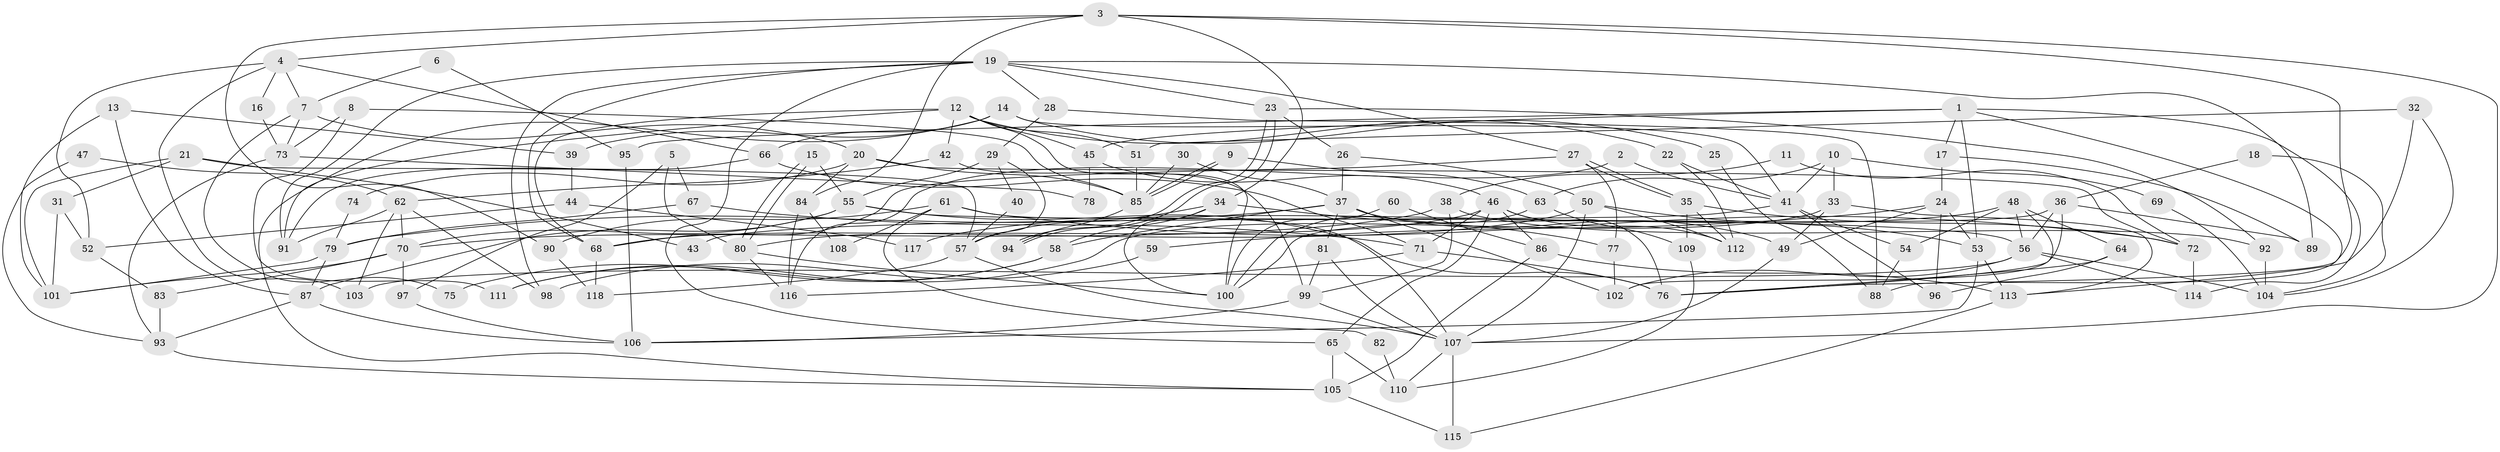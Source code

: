 // Generated by graph-tools (version 1.1) at 2025/02/03/09/25 03:02:14]
// undirected, 118 vertices, 236 edges
graph export_dot {
graph [start="1"]
  node [color=gray90,style=filled];
  1;
  2;
  3;
  4;
  5;
  6;
  7;
  8;
  9;
  10;
  11;
  12;
  13;
  14;
  15;
  16;
  17;
  18;
  19;
  20;
  21;
  22;
  23;
  24;
  25;
  26;
  27;
  28;
  29;
  30;
  31;
  32;
  33;
  34;
  35;
  36;
  37;
  38;
  39;
  40;
  41;
  42;
  43;
  44;
  45;
  46;
  47;
  48;
  49;
  50;
  51;
  52;
  53;
  54;
  55;
  56;
  57;
  58;
  59;
  60;
  61;
  62;
  63;
  64;
  65;
  66;
  67;
  68;
  69;
  70;
  71;
  72;
  73;
  74;
  75;
  76;
  77;
  78;
  79;
  80;
  81;
  82;
  83;
  84;
  85;
  86;
  87;
  88;
  89;
  90;
  91;
  92;
  93;
  94;
  95;
  96;
  97;
  98;
  99;
  100;
  101;
  102;
  103;
  104;
  105;
  106;
  107;
  108;
  109;
  110;
  111;
  112;
  113;
  114;
  115;
  116;
  117;
  118;
  1 -- 88;
  1 -- 45;
  1 -- 17;
  1 -- 53;
  1 -- 95;
  1 -- 114;
  2 -- 116;
  2 -- 41;
  3 -- 107;
  3 -- 34;
  3 -- 4;
  3 -- 76;
  3 -- 84;
  3 -- 90;
  4 -- 7;
  4 -- 16;
  4 -- 52;
  4 -- 66;
  4 -- 103;
  5 -- 97;
  5 -- 80;
  5 -- 67;
  6 -- 95;
  6 -- 7;
  7 -- 73;
  7 -- 20;
  7 -- 75;
  8 -- 111;
  8 -- 85;
  8 -- 73;
  9 -- 63;
  9 -- 85;
  9 -- 85;
  10 -- 41;
  10 -- 33;
  10 -- 63;
  10 -- 69;
  11 -- 38;
  11 -- 72;
  12 -- 42;
  12 -- 68;
  12 -- 22;
  12 -- 45;
  12 -- 51;
  12 -- 91;
  12 -- 100;
  13 -- 101;
  13 -- 87;
  13 -- 39;
  14 -- 105;
  14 -- 66;
  14 -- 25;
  14 -- 39;
  14 -- 41;
  15 -- 80;
  15 -- 80;
  15 -- 55;
  16 -- 73;
  17 -- 89;
  17 -- 24;
  18 -- 104;
  18 -- 36;
  19 -- 68;
  19 -- 23;
  19 -- 27;
  19 -- 28;
  19 -- 65;
  19 -- 89;
  19 -- 91;
  19 -- 98;
  20 -- 72;
  20 -- 84;
  20 -- 74;
  20 -- 85;
  21 -- 31;
  21 -- 101;
  21 -- 43;
  21 -- 57;
  22 -- 41;
  22 -- 112;
  23 -- 94;
  23 -- 94;
  23 -- 26;
  23 -- 92;
  24 -- 49;
  24 -- 53;
  24 -- 59;
  24 -- 96;
  25 -- 88;
  26 -- 37;
  26 -- 50;
  27 -- 35;
  27 -- 35;
  27 -- 68;
  27 -- 77;
  28 -- 29;
  28 -- 88;
  29 -- 55;
  29 -- 57;
  29 -- 40;
  30 -- 85;
  30 -- 37;
  31 -- 101;
  31 -- 52;
  32 -- 113;
  32 -- 51;
  32 -- 104;
  33 -- 49;
  33 -- 113;
  33 -- 111;
  34 -- 57;
  34 -- 100;
  34 -- 58;
  34 -- 77;
  35 -- 112;
  35 -- 72;
  35 -- 109;
  36 -- 102;
  36 -- 100;
  36 -- 56;
  36 -- 89;
  37 -- 81;
  37 -- 102;
  37 -- 49;
  37 -- 58;
  37 -- 79;
  38 -- 92;
  38 -- 99;
  38 -- 70;
  39 -- 44;
  40 -- 57;
  41 -- 96;
  41 -- 43;
  41 -- 54;
  42 -- 62;
  42 -- 99;
  44 -- 52;
  44 -- 117;
  45 -- 46;
  45 -- 78;
  46 -- 112;
  46 -- 76;
  46 -- 65;
  46 -- 71;
  46 -- 80;
  46 -- 86;
  47 -- 62;
  47 -- 93;
  48 -- 76;
  48 -- 56;
  48 -- 54;
  48 -- 64;
  48 -- 117;
  49 -- 107;
  50 -- 107;
  50 -- 53;
  50 -- 68;
  50 -- 112;
  51 -- 85;
  52 -- 83;
  53 -- 106;
  53 -- 113;
  54 -- 88;
  55 -- 76;
  55 -- 70;
  55 -- 56;
  55 -- 87;
  56 -- 102;
  56 -- 103;
  56 -- 104;
  56 -- 114;
  57 -- 107;
  57 -- 118;
  58 -- 75;
  58 -- 111;
  59 -- 98;
  60 -- 86;
  60 -- 100;
  61 -- 72;
  61 -- 90;
  61 -- 82;
  61 -- 107;
  61 -- 108;
  62 -- 91;
  62 -- 103;
  62 -- 70;
  62 -- 98;
  63 -- 100;
  63 -- 109;
  64 -- 76;
  64 -- 96;
  65 -- 105;
  65 -- 110;
  66 -- 91;
  66 -- 71;
  67 -- 71;
  67 -- 79;
  68 -- 118;
  69 -- 104;
  70 -- 83;
  70 -- 97;
  70 -- 101;
  71 -- 76;
  71 -- 116;
  72 -- 114;
  73 -- 93;
  73 -- 78;
  74 -- 79;
  77 -- 102;
  79 -- 87;
  79 -- 101;
  80 -- 100;
  80 -- 116;
  81 -- 107;
  81 -- 99;
  82 -- 110;
  83 -- 93;
  84 -- 116;
  84 -- 108;
  85 -- 94;
  86 -- 105;
  86 -- 113;
  87 -- 93;
  87 -- 106;
  90 -- 118;
  92 -- 104;
  93 -- 105;
  95 -- 106;
  97 -- 106;
  99 -- 107;
  99 -- 106;
  105 -- 115;
  107 -- 110;
  107 -- 115;
  109 -- 110;
  113 -- 115;
}

